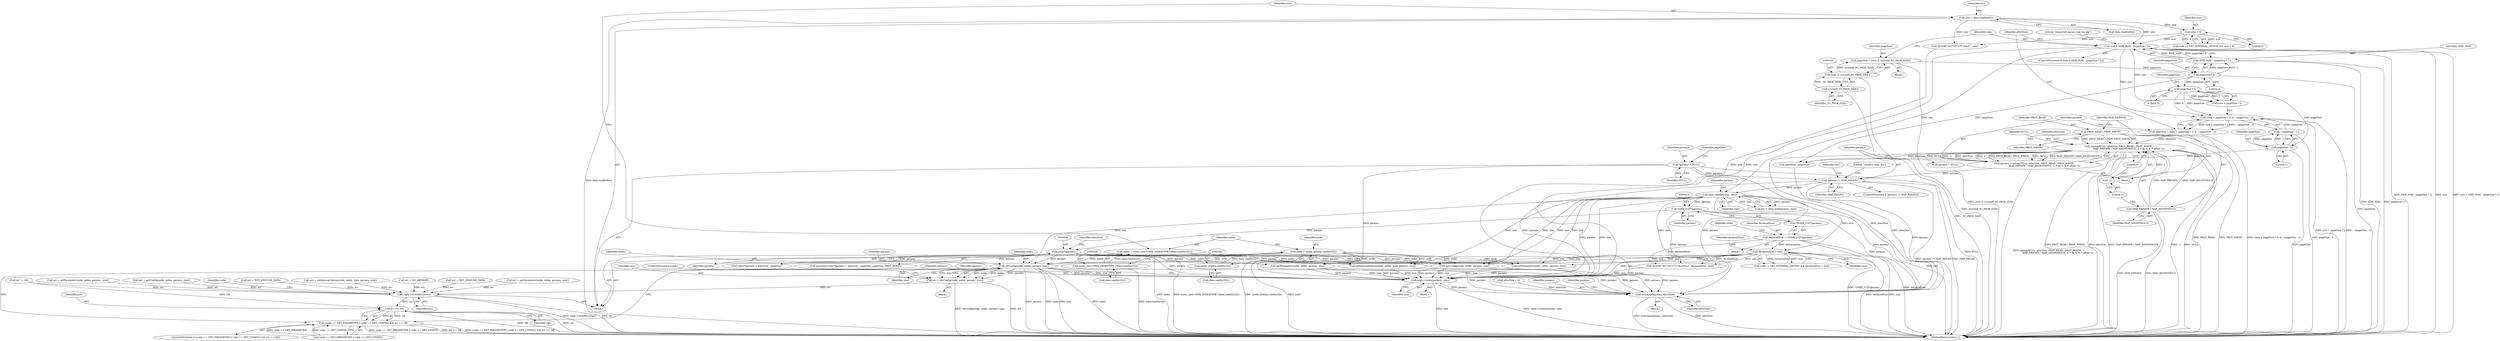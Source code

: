 digraph "0_Android_295c883fe3105b19bcd0f9e07d54c6b589fc5bff@pointer" {
"1000476" [label="(Call,setConfig(node, index, params, size))"];
"1000289" [label="(Call,node = (node_id)data.readInt32())"];
"1000291" [label="(Call,(node_id)data.readInt32())"];
"1000295" [label="(Call,index = static_cast<OMX_INDEXTYPE>(data.readInt32()))"];
"1000297" [label="(Call,static_cast<OMX_INDEXTYPE>(data.readInt32()))"];
"1000435" [label="(Call,(char*)params)"];
"1000412" [label="(Call,(OMX_U32*)params)"];
"1000392" [label="(Call,data.read(params, size))"];
"1000386" [label="(Call,params != MAP_FAILED)"];
"1000309" [label="(Call,*params = NULL)"];
"1000371" [label="(Call,params = mmap(NULL, allocSize, PROT_READ | PROT_WRITE,\n                            MAP_PRIVATE | MAP_ANONYMOUS, -1 /* fd */, 0 /* offset */))"];
"1000373" [label="(Call,mmap(NULL, allocSize, PROT_READ | PROT_WRITE,\n                            MAP_PRIVATE | MAP_ANONYMOUS, -1 /* fd */, 0 /* offset */))"];
"1000359" [label="(Call,allocSize = (size + pageSize * 2) & ~(pageSize - 1))"];
"1000361" [label="(Call,(size + pageSize * 2) & ~(pageSize - 1))"];
"1000347" [label="(Call,size > SIZE_MAX - (pageSize * 2))"];
"1000325" [label="(Call,size < 8)"];
"1000301" [label="(Call,size = data.readInt64())"];
"1000349" [label="(Call,SIZE_MAX - (pageSize * 2))"];
"1000351" [label="(Call,pageSize * 2)"];
"1000340" [label="(Call,pageSize = (size_t) sysconf(_SC_PAGE_SIZE))"];
"1000342" [label="(Call,(size_t) sysconf(_SC_PAGE_SIZE))"];
"1000344" [label="(Call,sysconf(_SC_PAGE_SIZE))"];
"1000364" [label="(Call,pageSize * 2)"];
"1000367" [label="(Call,~(pageSize - 1))"];
"1000368" [label="(Call,pageSize - 1)"];
"1000376" [label="(Call,PROT_READ | PROT_WRITE)"];
"1000379" [label="(Call,MAP_PRIVATE | MAP_ANONYMOUS)"];
"1000382" [label="(Call,-1)"];
"1000420" [label="(Call,declaredSize > size)"];
"1000409" [label="(Call,declaredSize = *(OMX_U32*)params)"];
"1000474" [label="(Call,err = setConfig(node, index, params, size))"];
"1000507" [label="(Call,reply->writeInt32(err))"];
"1000518" [label="(Call,err == OK)"];
"1000510" [label="(Call,(code == GET_PARAMETER || code == GET_CONFIG) && err == OK)"];
"1000522" [label="(Call,reply->write(params, size))"];
"1000528" [label="(Call,munmap(params, allocSize))"];
"1000510" [label="(Call,(code == GET_PARAMETER || code == GET_CONFIG) && err == OK)"];
"1000297" [label="(Call,static_cast<OMX_INDEXTYPE>(data.readInt32()))"];
"1000310" [label="(Identifier,params)"];
"1000349" [label="(Call,SIZE_MAX - (pageSize * 2))"];
"1000416" [label="(Call,code != SET_INTERNAL_OPTION && declaredSize > size)"];
"1000321" [label="(Call,code != SET_INTERNAL_OPTION && size < 8)"];
"1000524" [label="(Identifier,size)"];
"1000384" [label="(Literal,0)"];
"1000479" [label="(Identifier,params)"];
"1000434" [label="(Call,(char*)params + allocSize - pageSize)"];
"1000420" [label="(Call,declaredSize > size)"];
"1000325" [label="(Call,size < 8)"];
"1000520" [label="(Identifier,OK)"];
"1000509" [label="(ControlStructure,if ((code == GET_PARAMETER || code == GET_CONFIG) && err == OK))"];
"1000337" [label="(Call,err = NO_MEMORY)"];
"1000449" [label="(Call,getParameter(node, index, params, size))"];
"1000348" [label="(Identifier,size)"];
"1000295" [label="(Call,index = static_cast<OMX_INDEXTYPE>(data.readInt32()))"];
"1000374" [label="(Identifier,NULL)"];
"1000311" [label="(Identifier,NULL)"];
"1000344" [label="(Call,sysconf(_SC_PAGE_SIZE))"];
"1000293" [label="(Call,data.readInt32())"];
"1000306" [label="(Identifier,err)"];
"1000382" [label="(Call,-1)"];
"1000421" [label="(Identifier,declaredSize)"];
"1000467" [label="(Call,getConfig(node, index, params, size))"];
"1001343" [label="(MethodReturn,status_t)"];
"1000352" [label="(Identifier,pageSize)"];
"1000392" [label="(Call,data.read(params, size))"];
"1000375" [label="(Identifier,allocSize)"];
"1000437" [label="(Identifier,params)"];
"1000422" [label="(Identifier,size)"];
"1000369" [label="(Identifier,pageSize)"];
"1000385" [label="(ControlStructure,if (params != MAP_FAILED))"];
"1000317" [label="(Call,allocSize = 0)"];
"1000410" [label="(Identifier,declaredSize)"];
"1000405" [label="(Call,err = NOT_ENOUGH_DATA)"];
"1000394" [label="(Identifier,size)"];
"1000528" [label="(Call,munmap(params, allocSize))"];
"1000511" [label="(Call,code == GET_PARAMETER || code == GET_CONFIG)"];
"1000477" [label="(Identifier,node)"];
"1000481" [label="(ControlStructure,break;)"];
"1000302" [label="(Identifier,size)"];
"1000350" [label="(Identifier,SIZE_MAX)"];
"1000360" [label="(Identifier,allocSize)"];
"1000356" [label="(Literal,\"requested param size too big\")"];
"1000396" [label="(Call,err != OK)"];
"1000518" [label="(Call,err == OK)"];
"1000370" [label="(Literal,1)"];
"1000530" [label="(Identifier,allocSize)"];
"1000522" [label="(Call,reply->write(params, size))"];
"1000387" [label="(Identifier,params)"];
"1000521" [label="(Block,)"];
"1000388" [label="(Identifier,MAP_FAILED)"];
"1000291" [label="(Call,(node_id)data.readInt32())"];
"1000447" [label="(Call,err = getParameter(node, index, params, size))"];
"1000373" [label="(Call,mmap(NULL, allocSize, PROT_READ | PROT_WRITE,\n                            MAP_PRIVATE | MAP_ANONYMOUS, -1 /* fd */, 0 /* offset */))"];
"1000353" [label="(Literal,2)"];
"1000361" [label="(Call,(size + pageSize * 2) & ~(pageSize - 1))"];
"1000377" [label="(Identifier,PROT_READ)"];
"1000368" [label="(Call,pageSize - 1)"];
"1000523" [label="(Identifier,params)"];
"1000345" [label="(Identifier,_SC_PAGE_SIZE)"];
"1000386" [label="(Call,params != MAP_FAILED)"];
"1000314" [label="(Identifier,pageSize)"];
"1000362" [label="(Call,size + pageSize * 2)"];
"1000347" [label="(Call,size > SIZE_MAX - (pageSize * 2))"];
"1000376" [label="(Call,PROT_READ | PROT_WRITE)"];
"1000424" [label="(Call,ALOGE(\"b/27207275 (%u/%zu)\", declaredSize, size))"];
"1000531" [label="(Call,params = NULL)"];
"1000336" [label="(Block,)"];
"1000433" [label="(Call,mprotect((char*)params + allocSize - pageSize, pageSize, PROT_NONE))"];
"1000342" [label="(Call,(size_t) sysconf(_SC_PAGE_SIZE))"];
"1000381" [label="(Identifier,MAP_ANONYMOUS)"];
"1000418" [label="(Identifier,code)"];
"1000283" [label="(Block,)"];
"1000367" [label="(Call,~(pageSize - 1))"];
"1000476" [label="(Call,setConfig(node, index, params, size))"];
"1000508" [label="(Identifier,err)"];
"1000359" [label="(Call,allocSize = (size + pageSize * 2) & ~(pageSize - 1))"];
"1000366" [label="(Literal,2)"];
"1000301" [label="(Call,size = data.readInt64())"];
"1000303" [label="(Call,data.readInt64())"];
"1000456" [label="(Call,err = setParameter(node, index, params, size))"];
"1000393" [label="(Identifier,params)"];
"1000480" [label="(Identifier,size)"];
"1000341" [label="(Identifier,pageSize)"];
"1000299" [label="(Call,data.readInt32())"];
"1000529" [label="(Identifier,params)"];
"1000412" [label="(Call,(OMX_U32*)params)"];
"1000475" [label="(Identifier,err)"];
"1000465" [label="(Call,err = getConfig(node, index, params, size))"];
"1000526" [label="(Identifier,params)"];
"1000391" [label="(Identifier,err)"];
"1000296" [label="(Identifier,index)"];
"1000527" [label="(Block,)"];
"1000513" [label="(Identifier,code)"];
"1000532" [label="(Identifier,params)"];
"1000290" [label="(Identifier,node)"];
"1000364" [label="(Call,pageSize * 2)"];
"1000458" [label="(Call,setParameter(node, index, params, size))"];
"1000309" [label="(Call,*params = NULL)"];
"1000346" [label="(ControlStructure,if (size > SIZE_MAX - (pageSize * 2)))"];
"1000438" [label="(Call,allocSize - pageSize)"];
"1000365" [label="(Identifier,pageSize)"];
"1000411" [label="(Call,*(OMX_U32*)params)"];
"1000379" [label="(Call,MAP_PRIVATE | MAP_ANONYMOUS)"];
"1000435" [label="(Call,(char*)params)"];
"1000329" [label="(Call,ALOGE(\"b/27207275 (%zu)\", size))"];
"1000305" [label="(Call,err = NOT_ENOUGH_DATA)"];
"1000358" [label="(Block,)"];
"1000372" [label="(Identifier,params)"];
"1000492" [label="(Call,setInternalOption(node, index, type, params, size))"];
"1000519" [label="(Identifier,err)"];
"1000340" [label="(Call,pageSize = (size_t) sysconf(_SC_PAGE_SIZE))"];
"1000507" [label="(Call,reply->writeInt32(err))"];
"1000390" [label="(Call,err = data.read(params, size))"];
"1000445" [label="(Block,)"];
"1000439" [label="(Identifier,allocSize)"];
"1000504" [label="(Literal,\"couldn't map: %s\")"];
"1000351" [label="(Call,pageSize * 2)"];
"1000490" [label="(Call,err = setInternalOption(node, index, type, params, size))"];
"1000404" [label="(Block,)"];
"1000326" [label="(Identifier,size)"];
"1000371" [label="(Call,params = mmap(NULL, allocSize, PROT_READ | PROT_WRITE,\n                            MAP_PRIVATE | MAP_ANONYMOUS, -1 /* fd */, 0 /* offset */))"];
"1000378" [label="(Identifier,PROT_WRITE)"];
"1000409" [label="(Call,declaredSize = *(OMX_U32*)params)"];
"1000478" [label="(Identifier,index)"];
"1000380" [label="(Identifier,MAP_PRIVATE)"];
"1000383" [label="(Literal,1)"];
"1000327" [label="(Literal,8)"];
"1000474" [label="(Call,err = setConfig(node, index, params, size))"];
"1000289" [label="(Call,node = (node_id)data.readInt32())"];
"1000414" [label="(Identifier,params)"];
"1000476" -> "1000474"  [label="AST: "];
"1000476" -> "1000480"  [label="CFG: "];
"1000477" -> "1000476"  [label="AST: "];
"1000478" -> "1000476"  [label="AST: "];
"1000479" -> "1000476"  [label="AST: "];
"1000480" -> "1000476"  [label="AST: "];
"1000474" -> "1000476"  [label="CFG: "];
"1000476" -> "1001343"  [label="DDG: params"];
"1000476" -> "1001343"  [label="DDG: node"];
"1000476" -> "1001343"  [label="DDG: size"];
"1000476" -> "1001343"  [label="DDG: index"];
"1000476" -> "1000474"  [label="DDG: node"];
"1000476" -> "1000474"  [label="DDG: index"];
"1000476" -> "1000474"  [label="DDG: params"];
"1000476" -> "1000474"  [label="DDG: size"];
"1000289" -> "1000476"  [label="DDG: node"];
"1000295" -> "1000476"  [label="DDG: index"];
"1000435" -> "1000476"  [label="DDG: params"];
"1000392" -> "1000476"  [label="DDG: size"];
"1000420" -> "1000476"  [label="DDG: size"];
"1000476" -> "1000522"  [label="DDG: params"];
"1000476" -> "1000522"  [label="DDG: size"];
"1000476" -> "1000528"  [label="DDG: params"];
"1000289" -> "1000283"  [label="AST: "];
"1000289" -> "1000291"  [label="CFG: "];
"1000290" -> "1000289"  [label="AST: "];
"1000291" -> "1000289"  [label="AST: "];
"1000296" -> "1000289"  [label="CFG: "];
"1000289" -> "1001343"  [label="DDG: (node_id)data.readInt32()"];
"1000289" -> "1001343"  [label="DDG: node"];
"1000291" -> "1000289"  [label="DDG: data.readInt32()"];
"1000289" -> "1000449"  [label="DDG: node"];
"1000289" -> "1000458"  [label="DDG: node"];
"1000289" -> "1000467"  [label="DDG: node"];
"1000289" -> "1000492"  [label="DDG: node"];
"1000291" -> "1000293"  [label="CFG: "];
"1000292" -> "1000291"  [label="AST: "];
"1000293" -> "1000291"  [label="AST: "];
"1000295" -> "1000283"  [label="AST: "];
"1000295" -> "1000297"  [label="CFG: "];
"1000296" -> "1000295"  [label="AST: "];
"1000297" -> "1000295"  [label="AST: "];
"1000302" -> "1000295"  [label="CFG: "];
"1000295" -> "1001343"  [label="DDG: index"];
"1000295" -> "1001343"  [label="DDG: static_cast<OMX_INDEXTYPE>(data.readInt32())"];
"1000297" -> "1000295"  [label="DDG: data.readInt32()"];
"1000295" -> "1000449"  [label="DDG: index"];
"1000295" -> "1000458"  [label="DDG: index"];
"1000295" -> "1000467"  [label="DDG: index"];
"1000295" -> "1000492"  [label="DDG: index"];
"1000297" -> "1000299"  [label="CFG: "];
"1000298" -> "1000297"  [label="AST: "];
"1000299" -> "1000297"  [label="AST: "];
"1000297" -> "1001343"  [label="DDG: data.readInt32()"];
"1000435" -> "1000434"  [label="AST: "];
"1000435" -> "1000437"  [label="CFG: "];
"1000436" -> "1000435"  [label="AST: "];
"1000437" -> "1000435"  [label="AST: "];
"1000439" -> "1000435"  [label="CFG: "];
"1000435" -> "1000433"  [label="DDG: params"];
"1000435" -> "1000434"  [label="DDG: params"];
"1000412" -> "1000435"  [label="DDG: params"];
"1000435" -> "1000449"  [label="DDG: params"];
"1000435" -> "1000458"  [label="DDG: params"];
"1000435" -> "1000467"  [label="DDG: params"];
"1000435" -> "1000492"  [label="DDG: params"];
"1000435" -> "1000522"  [label="DDG: params"];
"1000435" -> "1000528"  [label="DDG: params"];
"1000412" -> "1000411"  [label="AST: "];
"1000412" -> "1000414"  [label="CFG: "];
"1000413" -> "1000412"  [label="AST: "];
"1000414" -> "1000412"  [label="AST: "];
"1000411" -> "1000412"  [label="CFG: "];
"1000392" -> "1000412"  [label="DDG: params"];
"1000412" -> "1000522"  [label="DDG: params"];
"1000412" -> "1000528"  [label="DDG: params"];
"1000392" -> "1000390"  [label="AST: "];
"1000392" -> "1000394"  [label="CFG: "];
"1000393" -> "1000392"  [label="AST: "];
"1000394" -> "1000392"  [label="AST: "];
"1000390" -> "1000392"  [label="CFG: "];
"1000392" -> "1001343"  [label="DDG: size"];
"1000392" -> "1000390"  [label="DDG: params"];
"1000392" -> "1000390"  [label="DDG: size"];
"1000386" -> "1000392"  [label="DDG: params"];
"1000347" -> "1000392"  [label="DDG: size"];
"1000392" -> "1000420"  [label="DDG: size"];
"1000392" -> "1000424"  [label="DDG: size"];
"1000392" -> "1000449"  [label="DDG: size"];
"1000392" -> "1000458"  [label="DDG: size"];
"1000392" -> "1000467"  [label="DDG: size"];
"1000392" -> "1000492"  [label="DDG: size"];
"1000392" -> "1000522"  [label="DDG: params"];
"1000392" -> "1000522"  [label="DDG: size"];
"1000392" -> "1000528"  [label="DDG: params"];
"1000386" -> "1000385"  [label="AST: "];
"1000386" -> "1000388"  [label="CFG: "];
"1000387" -> "1000386"  [label="AST: "];
"1000388" -> "1000386"  [label="AST: "];
"1000391" -> "1000386"  [label="CFG: "];
"1000504" -> "1000386"  [label="CFG: "];
"1000386" -> "1001343"  [label="DDG: MAP_FAILED"];
"1000386" -> "1001343"  [label="DDG: params != MAP_FAILED"];
"1000309" -> "1000386"  [label="DDG: params"];
"1000371" -> "1000386"  [label="DDG: params"];
"1000386" -> "1000522"  [label="DDG: params"];
"1000386" -> "1000528"  [label="DDG: params"];
"1000309" -> "1000283"  [label="AST: "];
"1000309" -> "1000311"  [label="CFG: "];
"1000310" -> "1000309"  [label="AST: "];
"1000311" -> "1000309"  [label="AST: "];
"1000314" -> "1000309"  [label="CFG: "];
"1000309" -> "1001343"  [label="DDG: NULL"];
"1000309" -> "1000522"  [label="DDG: params"];
"1000309" -> "1000528"  [label="DDG: params"];
"1000371" -> "1000358"  [label="AST: "];
"1000371" -> "1000373"  [label="CFG: "];
"1000372" -> "1000371"  [label="AST: "];
"1000373" -> "1000371"  [label="AST: "];
"1000387" -> "1000371"  [label="CFG: "];
"1000371" -> "1001343"  [label="DDG: mmap(NULL, allocSize, PROT_READ | PROT_WRITE,\n                            MAP_PRIVATE | MAP_ANONYMOUS, -1 /* fd */, 0 /* offset */)"];
"1000373" -> "1000371"  [label="DDG: -1"];
"1000373" -> "1000371"  [label="DDG: allocSize"];
"1000373" -> "1000371"  [label="DDG: 0"];
"1000373" -> "1000371"  [label="DDG: PROT_READ | PROT_WRITE"];
"1000373" -> "1000371"  [label="DDG: NULL"];
"1000373" -> "1000371"  [label="DDG: MAP_PRIVATE | MAP_ANONYMOUS"];
"1000373" -> "1000384"  [label="CFG: "];
"1000374" -> "1000373"  [label="AST: "];
"1000375" -> "1000373"  [label="AST: "];
"1000376" -> "1000373"  [label="AST: "];
"1000379" -> "1000373"  [label="AST: "];
"1000382" -> "1000373"  [label="AST: "];
"1000384" -> "1000373"  [label="AST: "];
"1000373" -> "1001343"  [label="DDG: PROT_READ | PROT_WRITE"];
"1000373" -> "1001343"  [label="DDG: allocSize"];
"1000373" -> "1001343"  [label="DDG: MAP_PRIVATE | MAP_ANONYMOUS"];
"1000373" -> "1001343"  [label="DDG: -1"];
"1000373" -> "1001343"  [label="DDG: NULL"];
"1000359" -> "1000373"  [label="DDG: allocSize"];
"1000376" -> "1000373"  [label="DDG: PROT_READ"];
"1000376" -> "1000373"  [label="DDG: PROT_WRITE"];
"1000379" -> "1000373"  [label="DDG: MAP_PRIVATE"];
"1000379" -> "1000373"  [label="DDG: MAP_ANONYMOUS"];
"1000382" -> "1000373"  [label="DDG: 1"];
"1000373" -> "1000438"  [label="DDG: allocSize"];
"1000373" -> "1000528"  [label="DDG: allocSize"];
"1000373" -> "1000531"  [label="DDG: NULL"];
"1000359" -> "1000358"  [label="AST: "];
"1000359" -> "1000361"  [label="CFG: "];
"1000360" -> "1000359"  [label="AST: "];
"1000361" -> "1000359"  [label="AST: "];
"1000372" -> "1000359"  [label="CFG: "];
"1000359" -> "1001343"  [label="DDG: (size + pageSize * 2) & ~(pageSize - 1)"];
"1000361" -> "1000359"  [label="DDG: size + pageSize * 2"];
"1000361" -> "1000359"  [label="DDG: ~(pageSize - 1)"];
"1000361" -> "1000367"  [label="CFG: "];
"1000362" -> "1000361"  [label="AST: "];
"1000367" -> "1000361"  [label="AST: "];
"1000361" -> "1001343"  [label="DDG: ~(pageSize - 1)"];
"1000361" -> "1001343"  [label="DDG: size + pageSize * 2"];
"1000347" -> "1000361"  [label="DDG: size"];
"1000364" -> "1000361"  [label="DDG: pageSize"];
"1000364" -> "1000361"  [label="DDG: 2"];
"1000367" -> "1000361"  [label="DDG: pageSize - 1"];
"1000347" -> "1000346"  [label="AST: "];
"1000347" -> "1000349"  [label="CFG: "];
"1000348" -> "1000347"  [label="AST: "];
"1000349" -> "1000347"  [label="AST: "];
"1000356" -> "1000347"  [label="CFG: "];
"1000360" -> "1000347"  [label="CFG: "];
"1000347" -> "1001343"  [label="DDG: SIZE_MAX - (pageSize * 2)"];
"1000347" -> "1001343"  [label="DDG: size"];
"1000347" -> "1001343"  [label="DDG: size > SIZE_MAX - (pageSize * 2)"];
"1000325" -> "1000347"  [label="DDG: size"];
"1000301" -> "1000347"  [label="DDG: size"];
"1000349" -> "1000347"  [label="DDG: SIZE_MAX"];
"1000349" -> "1000347"  [label="DDG: pageSize * 2"];
"1000347" -> "1000362"  [label="DDG: size"];
"1000347" -> "1000522"  [label="DDG: size"];
"1000325" -> "1000321"  [label="AST: "];
"1000325" -> "1000327"  [label="CFG: "];
"1000326" -> "1000325"  [label="AST: "];
"1000327" -> "1000325"  [label="AST: "];
"1000321" -> "1000325"  [label="CFG: "];
"1000325" -> "1000321"  [label="DDG: size"];
"1000325" -> "1000321"  [label="DDG: 8"];
"1000301" -> "1000325"  [label="DDG: size"];
"1000325" -> "1000329"  [label="DDG: size"];
"1000301" -> "1000283"  [label="AST: "];
"1000301" -> "1000303"  [label="CFG: "];
"1000302" -> "1000301"  [label="AST: "];
"1000303" -> "1000301"  [label="AST: "];
"1000306" -> "1000301"  [label="CFG: "];
"1000301" -> "1001343"  [label="DDG: data.readInt64()"];
"1000301" -> "1000329"  [label="DDG: size"];
"1000349" -> "1000351"  [label="CFG: "];
"1000350" -> "1000349"  [label="AST: "];
"1000351" -> "1000349"  [label="AST: "];
"1000349" -> "1001343"  [label="DDG: pageSize * 2"];
"1000349" -> "1001343"  [label="DDG: SIZE_MAX"];
"1000351" -> "1000349"  [label="DDG: pageSize"];
"1000351" -> "1000349"  [label="DDG: 2"];
"1000351" -> "1000353"  [label="CFG: "];
"1000352" -> "1000351"  [label="AST: "];
"1000353" -> "1000351"  [label="AST: "];
"1000351" -> "1001343"  [label="DDG: pageSize"];
"1000340" -> "1000351"  [label="DDG: pageSize"];
"1000351" -> "1000364"  [label="DDG: pageSize"];
"1000351" -> "1000438"  [label="DDG: pageSize"];
"1000340" -> "1000336"  [label="AST: "];
"1000340" -> "1000342"  [label="CFG: "];
"1000341" -> "1000340"  [label="AST: "];
"1000342" -> "1000340"  [label="AST: "];
"1000348" -> "1000340"  [label="CFG: "];
"1000340" -> "1001343"  [label="DDG: (size_t) sysconf(_SC_PAGE_SIZE)"];
"1000342" -> "1000340"  [label="DDG: sysconf(_SC_PAGE_SIZE)"];
"1000342" -> "1000344"  [label="CFG: "];
"1000343" -> "1000342"  [label="AST: "];
"1000344" -> "1000342"  [label="AST: "];
"1000342" -> "1001343"  [label="DDG: sysconf(_SC_PAGE_SIZE)"];
"1000344" -> "1000342"  [label="DDG: _SC_PAGE_SIZE"];
"1000344" -> "1000345"  [label="CFG: "];
"1000345" -> "1000344"  [label="AST: "];
"1000344" -> "1001343"  [label="DDG: _SC_PAGE_SIZE"];
"1000364" -> "1000362"  [label="AST: "];
"1000364" -> "1000366"  [label="CFG: "];
"1000365" -> "1000364"  [label="AST: "];
"1000366" -> "1000364"  [label="AST: "];
"1000362" -> "1000364"  [label="CFG: "];
"1000364" -> "1000362"  [label="DDG: pageSize"];
"1000364" -> "1000362"  [label="DDG: 2"];
"1000364" -> "1000368"  [label="DDG: pageSize"];
"1000367" -> "1000368"  [label="CFG: "];
"1000368" -> "1000367"  [label="AST: "];
"1000367" -> "1001343"  [label="DDG: pageSize - 1"];
"1000368" -> "1000367"  [label="DDG: pageSize"];
"1000368" -> "1000367"  [label="DDG: 1"];
"1000368" -> "1000370"  [label="CFG: "];
"1000369" -> "1000368"  [label="AST: "];
"1000370" -> "1000368"  [label="AST: "];
"1000368" -> "1001343"  [label="DDG: pageSize"];
"1000368" -> "1000438"  [label="DDG: pageSize"];
"1000376" -> "1000378"  [label="CFG: "];
"1000377" -> "1000376"  [label="AST: "];
"1000378" -> "1000376"  [label="AST: "];
"1000380" -> "1000376"  [label="CFG: "];
"1000376" -> "1001343"  [label="DDG: PROT_READ"];
"1000376" -> "1001343"  [label="DDG: PROT_WRITE"];
"1000379" -> "1000381"  [label="CFG: "];
"1000380" -> "1000379"  [label="AST: "];
"1000381" -> "1000379"  [label="AST: "];
"1000383" -> "1000379"  [label="CFG: "];
"1000379" -> "1001343"  [label="DDG: MAP_PRIVATE"];
"1000379" -> "1001343"  [label="DDG: MAP_ANONYMOUS"];
"1000382" -> "1000383"  [label="CFG: "];
"1000383" -> "1000382"  [label="AST: "];
"1000384" -> "1000382"  [label="CFG: "];
"1000420" -> "1000416"  [label="AST: "];
"1000420" -> "1000422"  [label="CFG: "];
"1000421" -> "1000420"  [label="AST: "];
"1000422" -> "1000420"  [label="AST: "];
"1000416" -> "1000420"  [label="CFG: "];
"1000420" -> "1001343"  [label="DDG: size"];
"1000420" -> "1001343"  [label="DDG: declaredSize"];
"1000420" -> "1000416"  [label="DDG: declaredSize"];
"1000420" -> "1000416"  [label="DDG: size"];
"1000409" -> "1000420"  [label="DDG: declaredSize"];
"1000420" -> "1000424"  [label="DDG: declaredSize"];
"1000420" -> "1000424"  [label="DDG: size"];
"1000420" -> "1000449"  [label="DDG: size"];
"1000420" -> "1000458"  [label="DDG: size"];
"1000420" -> "1000467"  [label="DDG: size"];
"1000420" -> "1000492"  [label="DDG: size"];
"1000420" -> "1000522"  [label="DDG: size"];
"1000409" -> "1000404"  [label="AST: "];
"1000409" -> "1000411"  [label="CFG: "];
"1000410" -> "1000409"  [label="AST: "];
"1000411" -> "1000409"  [label="AST: "];
"1000418" -> "1000409"  [label="CFG: "];
"1000409" -> "1001343"  [label="DDG: *(OMX_U32*)params"];
"1000409" -> "1001343"  [label="DDG: declaredSize"];
"1000409" -> "1000424"  [label="DDG: declaredSize"];
"1000474" -> "1000445"  [label="AST: "];
"1000475" -> "1000474"  [label="AST: "];
"1000481" -> "1000474"  [label="CFG: "];
"1000474" -> "1001343"  [label="DDG: setConfig(node, index, params, size)"];
"1000474" -> "1001343"  [label="DDG: err"];
"1000474" -> "1000507"  [label="DDG: err"];
"1000507" -> "1000283"  [label="AST: "];
"1000507" -> "1000508"  [label="CFG: "];
"1000508" -> "1000507"  [label="AST: "];
"1000513" -> "1000507"  [label="CFG: "];
"1000507" -> "1001343"  [label="DDG: reply->writeInt32(err)"];
"1000507" -> "1001343"  [label="DDG: err"];
"1000396" -> "1000507"  [label="DDG: err"];
"1000456" -> "1000507"  [label="DDG: err"];
"1000337" -> "1000507"  [label="DDG: err"];
"1000405" -> "1000507"  [label="DDG: err"];
"1000447" -> "1000507"  [label="DDG: err"];
"1000465" -> "1000507"  [label="DDG: err"];
"1000490" -> "1000507"  [label="DDG: err"];
"1000305" -> "1000507"  [label="DDG: err"];
"1000507" -> "1000518"  [label="DDG: err"];
"1000518" -> "1000510"  [label="AST: "];
"1000518" -> "1000520"  [label="CFG: "];
"1000519" -> "1000518"  [label="AST: "];
"1000520" -> "1000518"  [label="AST: "];
"1000510" -> "1000518"  [label="CFG: "];
"1000518" -> "1001343"  [label="DDG: OK"];
"1000518" -> "1001343"  [label="DDG: err"];
"1000518" -> "1000510"  [label="DDG: err"];
"1000518" -> "1000510"  [label="DDG: OK"];
"1000396" -> "1000518"  [label="DDG: OK"];
"1000510" -> "1000509"  [label="AST: "];
"1000510" -> "1000511"  [label="CFG: "];
"1000511" -> "1000510"  [label="AST: "];
"1000523" -> "1000510"  [label="CFG: "];
"1000526" -> "1000510"  [label="CFG: "];
"1000510" -> "1001343"  [label="DDG: code == GET_PARAMETER || code == GET_CONFIG"];
"1000510" -> "1001343"  [label="DDG: err == OK"];
"1000510" -> "1001343"  [label="DDG: (code == GET_PARAMETER || code == GET_CONFIG) && err == OK"];
"1000511" -> "1000510"  [label="DDG: code == GET_PARAMETER"];
"1000511" -> "1000510"  [label="DDG: code == GET_CONFIG"];
"1000522" -> "1000521"  [label="AST: "];
"1000522" -> "1000524"  [label="CFG: "];
"1000523" -> "1000522"  [label="AST: "];
"1000524" -> "1000522"  [label="AST: "];
"1000526" -> "1000522"  [label="CFG: "];
"1000522" -> "1001343"  [label="DDG: size"];
"1000522" -> "1001343"  [label="DDG: reply->write(params, size)"];
"1000458" -> "1000522"  [label="DDG: params"];
"1000458" -> "1000522"  [label="DDG: size"];
"1000492" -> "1000522"  [label="DDG: params"];
"1000492" -> "1000522"  [label="DDG: size"];
"1000467" -> "1000522"  [label="DDG: params"];
"1000467" -> "1000522"  [label="DDG: size"];
"1000449" -> "1000522"  [label="DDG: params"];
"1000449" -> "1000522"  [label="DDG: size"];
"1000329" -> "1000522"  [label="DDG: size"];
"1000424" -> "1000522"  [label="DDG: size"];
"1000522" -> "1000528"  [label="DDG: params"];
"1000528" -> "1000527"  [label="AST: "];
"1000528" -> "1000530"  [label="CFG: "];
"1000529" -> "1000528"  [label="AST: "];
"1000530" -> "1000528"  [label="AST: "];
"1000532" -> "1000528"  [label="CFG: "];
"1000528" -> "1001343"  [label="DDG: munmap(params, allocSize)"];
"1000528" -> "1001343"  [label="DDG: allocSize"];
"1000458" -> "1000528"  [label="DDG: params"];
"1000492" -> "1000528"  [label="DDG: params"];
"1000467" -> "1000528"  [label="DDG: params"];
"1000449" -> "1000528"  [label="DDG: params"];
"1000317" -> "1000528"  [label="DDG: allocSize"];
"1000438" -> "1000528"  [label="DDG: allocSize"];
}
